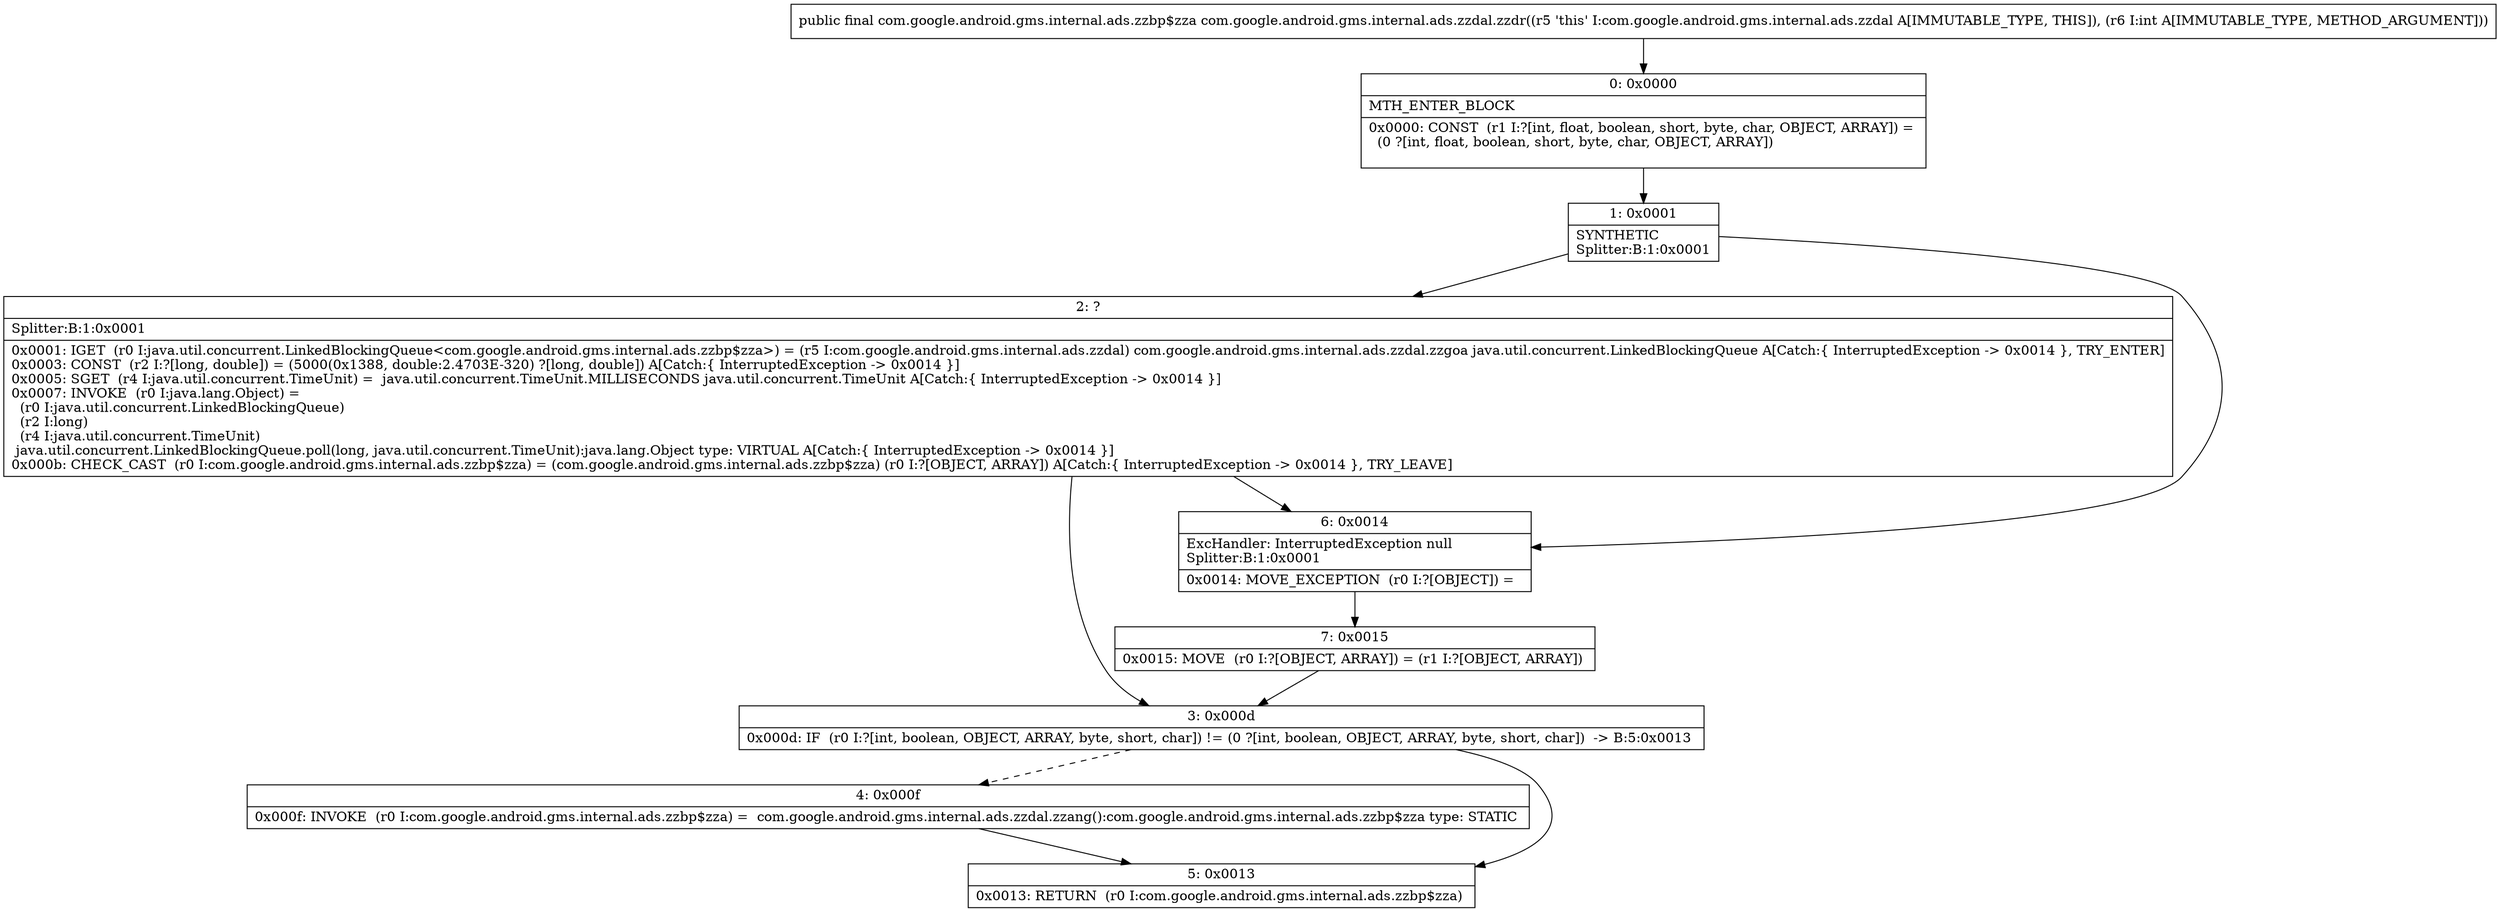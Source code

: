 digraph "CFG forcom.google.android.gms.internal.ads.zzdal.zzdr(I)Lcom\/google\/android\/gms\/internal\/ads\/zzbp$zza;" {
Node_0 [shape=record,label="{0\:\ 0x0000|MTH_ENTER_BLOCK\l|0x0000: CONST  (r1 I:?[int, float, boolean, short, byte, char, OBJECT, ARRAY]) = \l  (0 ?[int, float, boolean, short, byte, char, OBJECT, ARRAY])\l \l}"];
Node_1 [shape=record,label="{1\:\ 0x0001|SYNTHETIC\lSplitter:B:1:0x0001\l}"];
Node_2 [shape=record,label="{2\:\ ?|Splitter:B:1:0x0001\l|0x0001: IGET  (r0 I:java.util.concurrent.LinkedBlockingQueue\<com.google.android.gms.internal.ads.zzbp$zza\>) = (r5 I:com.google.android.gms.internal.ads.zzdal) com.google.android.gms.internal.ads.zzdal.zzgoa java.util.concurrent.LinkedBlockingQueue A[Catch:\{ InterruptedException \-\> 0x0014 \}, TRY_ENTER]\l0x0003: CONST  (r2 I:?[long, double]) = (5000(0x1388, double:2.4703E\-320) ?[long, double]) A[Catch:\{ InterruptedException \-\> 0x0014 \}]\l0x0005: SGET  (r4 I:java.util.concurrent.TimeUnit) =  java.util.concurrent.TimeUnit.MILLISECONDS java.util.concurrent.TimeUnit A[Catch:\{ InterruptedException \-\> 0x0014 \}]\l0x0007: INVOKE  (r0 I:java.lang.Object) = \l  (r0 I:java.util.concurrent.LinkedBlockingQueue)\l  (r2 I:long)\l  (r4 I:java.util.concurrent.TimeUnit)\l java.util.concurrent.LinkedBlockingQueue.poll(long, java.util.concurrent.TimeUnit):java.lang.Object type: VIRTUAL A[Catch:\{ InterruptedException \-\> 0x0014 \}]\l0x000b: CHECK_CAST  (r0 I:com.google.android.gms.internal.ads.zzbp$zza) = (com.google.android.gms.internal.ads.zzbp$zza) (r0 I:?[OBJECT, ARRAY]) A[Catch:\{ InterruptedException \-\> 0x0014 \}, TRY_LEAVE]\l}"];
Node_3 [shape=record,label="{3\:\ 0x000d|0x000d: IF  (r0 I:?[int, boolean, OBJECT, ARRAY, byte, short, char]) != (0 ?[int, boolean, OBJECT, ARRAY, byte, short, char])  \-\> B:5:0x0013 \l}"];
Node_4 [shape=record,label="{4\:\ 0x000f|0x000f: INVOKE  (r0 I:com.google.android.gms.internal.ads.zzbp$zza) =  com.google.android.gms.internal.ads.zzdal.zzang():com.google.android.gms.internal.ads.zzbp$zza type: STATIC \l}"];
Node_5 [shape=record,label="{5\:\ 0x0013|0x0013: RETURN  (r0 I:com.google.android.gms.internal.ads.zzbp$zza) \l}"];
Node_6 [shape=record,label="{6\:\ 0x0014|ExcHandler: InterruptedException null\lSplitter:B:1:0x0001\l|0x0014: MOVE_EXCEPTION  (r0 I:?[OBJECT]) =  \l}"];
Node_7 [shape=record,label="{7\:\ 0x0015|0x0015: MOVE  (r0 I:?[OBJECT, ARRAY]) = (r1 I:?[OBJECT, ARRAY]) \l}"];
MethodNode[shape=record,label="{public final com.google.android.gms.internal.ads.zzbp$zza com.google.android.gms.internal.ads.zzdal.zzdr((r5 'this' I:com.google.android.gms.internal.ads.zzdal A[IMMUTABLE_TYPE, THIS]), (r6 I:int A[IMMUTABLE_TYPE, METHOD_ARGUMENT])) }"];
MethodNode -> Node_0;
Node_0 -> Node_1;
Node_1 -> Node_2;
Node_1 -> Node_6;
Node_2 -> Node_3;
Node_2 -> Node_6;
Node_3 -> Node_4[style=dashed];
Node_3 -> Node_5;
Node_4 -> Node_5;
Node_6 -> Node_7;
Node_7 -> Node_3;
}

